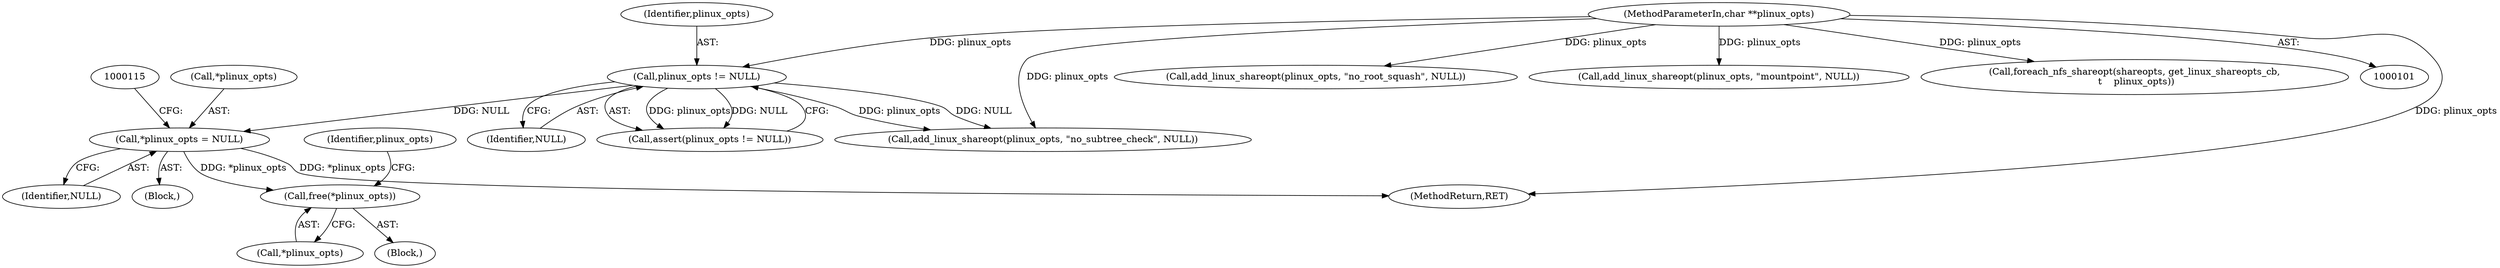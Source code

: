 digraph "0_zfs_99aa4d2b4fd12c6bef62d02ffd1b375ddd42fcf4_0@API" {
"1000143" [label="(Call,free(*plinux_opts))"];
"1000110" [label="(Call,*plinux_opts = NULL)"];
"1000107" [label="(Call,plinux_opts != NULL)"];
"1000103" [label="(MethodParameterIn,char **plinux_opts)"];
"1000104" [label="(Block,)"];
"1000110" [label="(Call,*plinux_opts = NULL)"];
"1000103" [label="(MethodParameterIn,char **plinux_opts)"];
"1000107" [label="(Call,plinux_opts != NULL)"];
"1000148" [label="(Identifier,plinux_opts)"];
"1000111" [label="(Call,*plinux_opts)"];
"1000116" [label="(Call,add_linux_shareopt(plinux_opts, \"no_subtree_check\", NULL))"];
"1000109" [label="(Identifier,NULL)"];
"1000108" [label="(Identifier,plinux_opts)"];
"1000122" [label="(Call,add_linux_shareopt(plinux_opts, \"no_root_squash\", NULL))"];
"1000144" [label="(Call,*plinux_opts)"];
"1000113" [label="(Identifier,NULL)"];
"1000128" [label="(Call,add_linux_shareopt(plinux_opts, \"mountpoint\", NULL))"];
"1000152" [label="(MethodReturn,RET)"];
"1000106" [label="(Call,assert(plinux_opts != NULL))"];
"1000143" [label="(Call,free(*plinux_opts))"];
"1000134" [label="(Call,foreach_nfs_shareopt(shareopts, get_linux_shareopts_cb,\n \t    plinux_opts))"];
"1000142" [label="(Block,)"];
"1000143" -> "1000142"  [label="AST: "];
"1000143" -> "1000144"  [label="CFG: "];
"1000144" -> "1000143"  [label="AST: "];
"1000148" -> "1000143"  [label="CFG: "];
"1000110" -> "1000143"  [label="DDG: *plinux_opts"];
"1000110" -> "1000104"  [label="AST: "];
"1000110" -> "1000113"  [label="CFG: "];
"1000111" -> "1000110"  [label="AST: "];
"1000113" -> "1000110"  [label="AST: "];
"1000115" -> "1000110"  [label="CFG: "];
"1000110" -> "1000152"  [label="DDG: *plinux_opts"];
"1000107" -> "1000110"  [label="DDG: NULL"];
"1000107" -> "1000106"  [label="AST: "];
"1000107" -> "1000109"  [label="CFG: "];
"1000108" -> "1000107"  [label="AST: "];
"1000109" -> "1000107"  [label="AST: "];
"1000106" -> "1000107"  [label="CFG: "];
"1000107" -> "1000106"  [label="DDG: plinux_opts"];
"1000107" -> "1000106"  [label="DDG: NULL"];
"1000103" -> "1000107"  [label="DDG: plinux_opts"];
"1000107" -> "1000116"  [label="DDG: plinux_opts"];
"1000107" -> "1000116"  [label="DDG: NULL"];
"1000103" -> "1000101"  [label="AST: "];
"1000103" -> "1000152"  [label="DDG: plinux_opts"];
"1000103" -> "1000116"  [label="DDG: plinux_opts"];
"1000103" -> "1000122"  [label="DDG: plinux_opts"];
"1000103" -> "1000128"  [label="DDG: plinux_opts"];
"1000103" -> "1000134"  [label="DDG: plinux_opts"];
}

